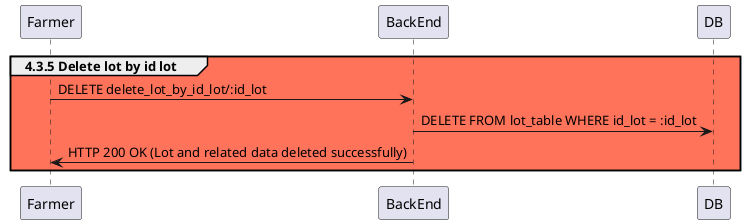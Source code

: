 @startuml

group #FF735A 4.3.5 Delete lot by id lot 

    Farmer -> BackEnd:  DELETE delete_lot_by_id_lot/:id_lot

    BackEnd -> DB:  DELETE FROM lot_table WHERE id_lot = :id_lot

    BackEnd -> Farmer : HTTP 200 OK (Lot and related data deleted successfully)

end group

@enduml